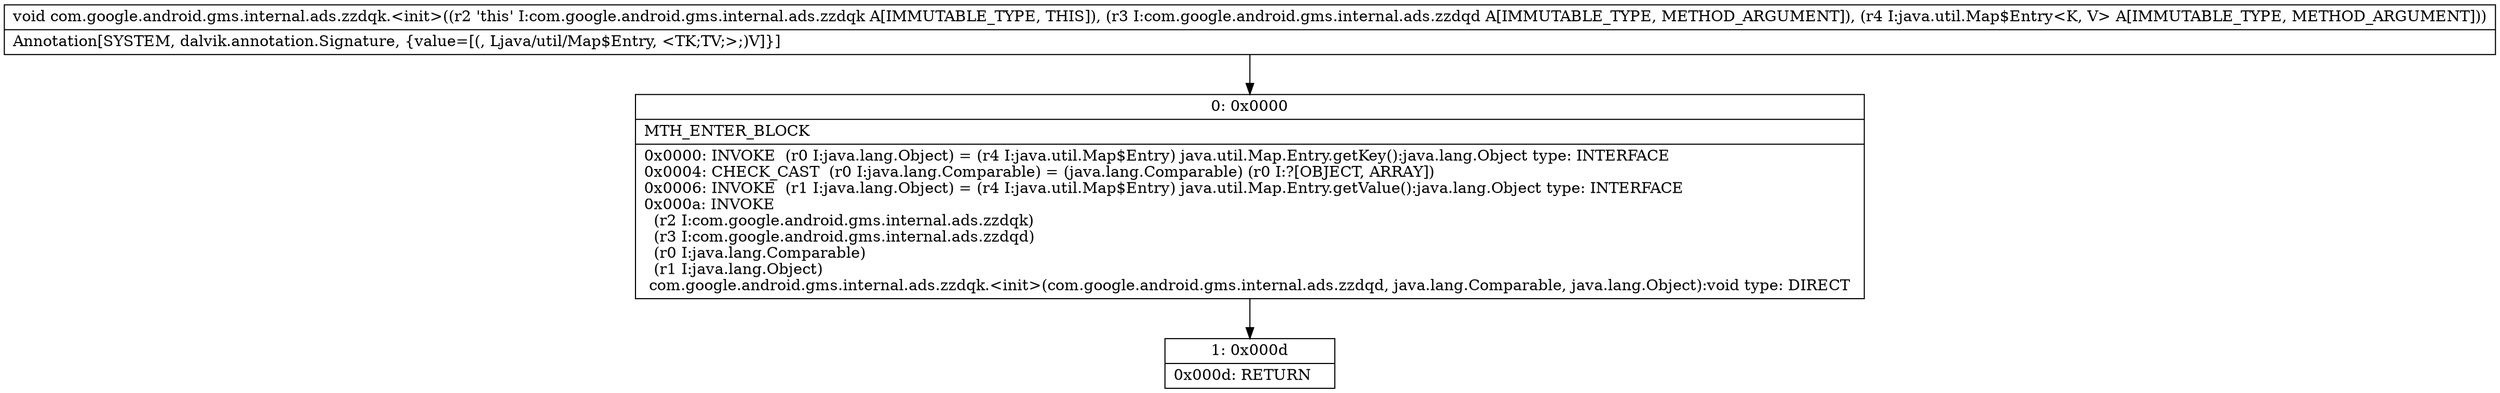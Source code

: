 digraph "CFG forcom.google.android.gms.internal.ads.zzdqk.\<init\>(Lcom\/google\/android\/gms\/internal\/ads\/zzdqd;Ljava\/util\/Map$Entry;)V" {
Node_0 [shape=record,label="{0\:\ 0x0000|MTH_ENTER_BLOCK\l|0x0000: INVOKE  (r0 I:java.lang.Object) = (r4 I:java.util.Map$Entry) java.util.Map.Entry.getKey():java.lang.Object type: INTERFACE \l0x0004: CHECK_CAST  (r0 I:java.lang.Comparable) = (java.lang.Comparable) (r0 I:?[OBJECT, ARRAY]) \l0x0006: INVOKE  (r1 I:java.lang.Object) = (r4 I:java.util.Map$Entry) java.util.Map.Entry.getValue():java.lang.Object type: INTERFACE \l0x000a: INVOKE  \l  (r2 I:com.google.android.gms.internal.ads.zzdqk)\l  (r3 I:com.google.android.gms.internal.ads.zzdqd)\l  (r0 I:java.lang.Comparable)\l  (r1 I:java.lang.Object)\l com.google.android.gms.internal.ads.zzdqk.\<init\>(com.google.android.gms.internal.ads.zzdqd, java.lang.Comparable, java.lang.Object):void type: DIRECT \l}"];
Node_1 [shape=record,label="{1\:\ 0x000d|0x000d: RETURN   \l}"];
MethodNode[shape=record,label="{void com.google.android.gms.internal.ads.zzdqk.\<init\>((r2 'this' I:com.google.android.gms.internal.ads.zzdqk A[IMMUTABLE_TYPE, THIS]), (r3 I:com.google.android.gms.internal.ads.zzdqd A[IMMUTABLE_TYPE, METHOD_ARGUMENT]), (r4 I:java.util.Map$Entry\<K, V\> A[IMMUTABLE_TYPE, METHOD_ARGUMENT]))  | Annotation[SYSTEM, dalvik.annotation.Signature, \{value=[(, Ljava\/util\/Map$Entry, \<TK;TV;\>;)V]\}]\l}"];
MethodNode -> Node_0;
Node_0 -> Node_1;
}

